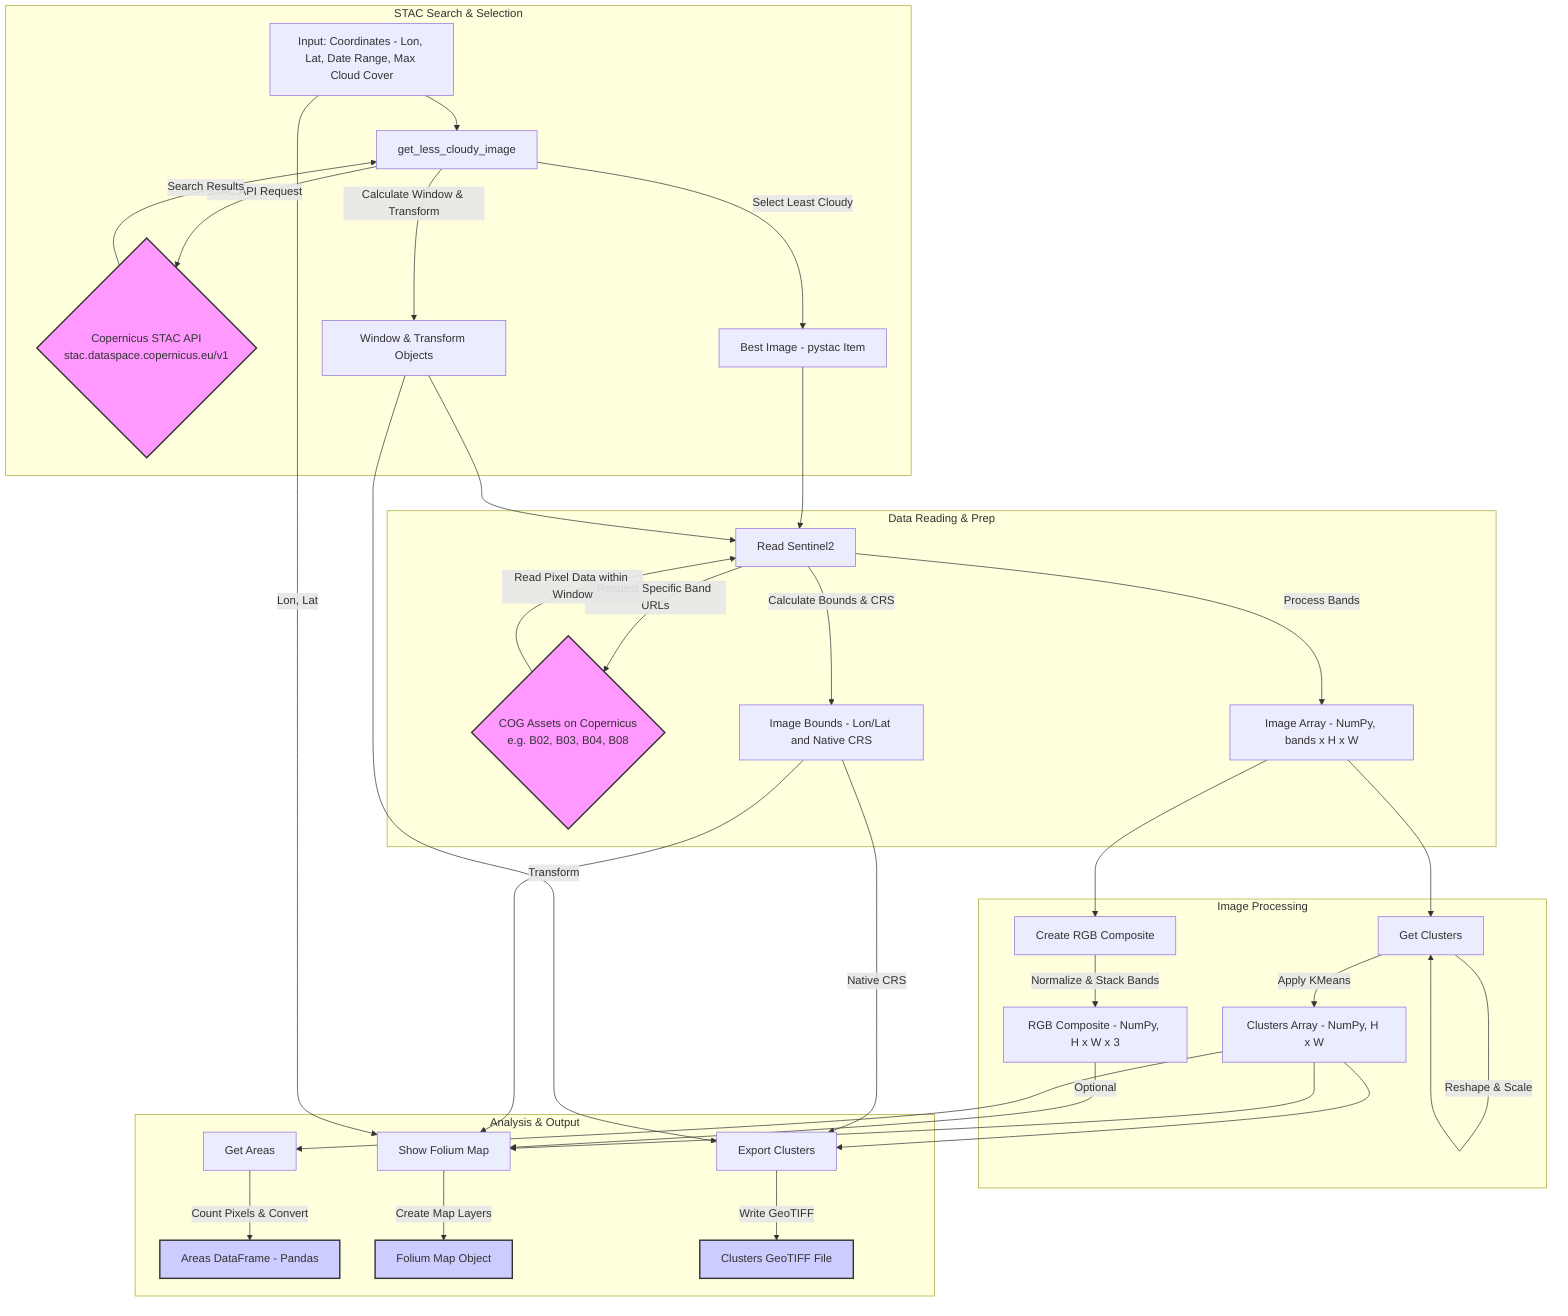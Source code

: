 ---
config:
  layout: fixed
---
flowchart TD
 subgraph subGraph0["STAC Search & Selection"]
        A["Input: Coordinates - Lon, Lat, Date Range, Max Cloud Cover"]
        B["get_less_cloudy_image"]
        C{"Copernicus STAC API<br>stac.dataspace.copernicus.eu/v1"}
        D["Best Image - pystac Item"]
        E["Window & Transform Objects"]
  end
 subgraph subGraph1["Data Reading & Prep"]
        F["Read Sentinel2"]
        G{"COG Assets on Copernicus<br>e.g. B02, B03, B04, B08"}
        H["Image Array - NumPy, bands x H x W"]
        I["Image Bounds - Lon/Lat and Native CRS"]
  end
 subgraph subGraph2["Image Processing"]
        J["Create RGB Composite"]
        K["RGB Composite - NumPy, H x W x 3"]
        L["Get Clusters"]
        M["Clusters Array - NumPy, H x W"]
  end
 subgraph subGraph3["Analysis & Output"]
        N["Get Areas"]
        O["Areas DataFrame - Pandas"]
        P["Show Folium Map"]
        Q["Folium Map Object"]
        R["Export Clusters"]
        S["Clusters GeoTIFF File"]
  end
    A --> B
    B -- STAC API Request --> C
    C -- Search Results --> B
    B -- Select Least Cloudy --> D
    B -- Calculate Window & Transform --> E
    D --> F
    E --> F
    F -- Request Specific Band URLs --> G
    G -- Read Pixel Data within Window --> F
    F -- Process Bands --> H
    F -- Calculate Bounds & CRS --> I
    H --> J & L
    J -- Normalize & Stack Bands --> K
    L -- Reshape & Scale --> L
    L -- Apply KMeans --> M
    M --> N & P & R
    N -- Count Pixels & Convert --> O
    I --> P
    K -- Optional --> P
    A -- Lon, Lat --> P
    P -- Create Map Layers --> Q
    I -- Native CRS --> R
    E -- Transform --> R
    R -- Write GeoTIFF --> S
    style C fill:#f9f,stroke:#333,stroke-width:2px
    style G fill:#f9f,stroke:#333,stroke-width:2px
    style O fill:#ccf,stroke:#333,stroke-width:2px
    style Q fill:#ccf,stroke:#333,stroke-width:2px
    style S fill:#ccf,stroke:#333,stroke-width:2px